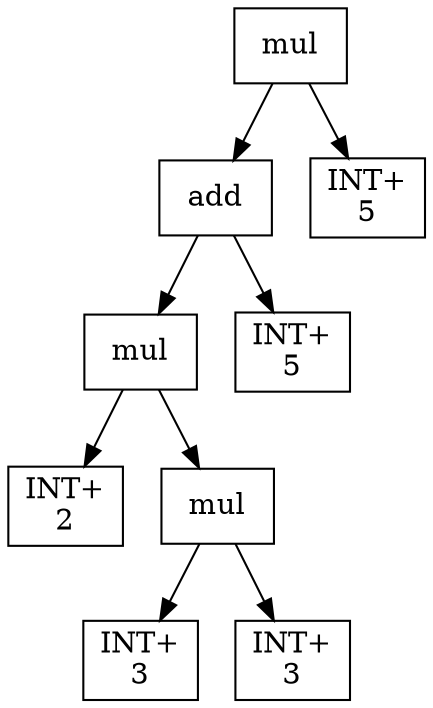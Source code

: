 digraph expr {
  node [shape=box];
  n1 [label="mul"];
  n2 [label="add"];
  n3 [label="mul"];
  n4 [label="INT+\n2"];
  n5 [label="mul"];
  n6 [label="INT+\n3"];
  n7 [label="INT+\n3"];
  n5 -> n6;
  n5 -> n7;
  n3 -> n4;
  n3 -> n5;
  n8 [label="INT+\n5"];
  n2 -> n3;
  n2 -> n8;
  n9 [label="INT+\n5"];
  n1 -> n2;
  n1 -> n9;
}